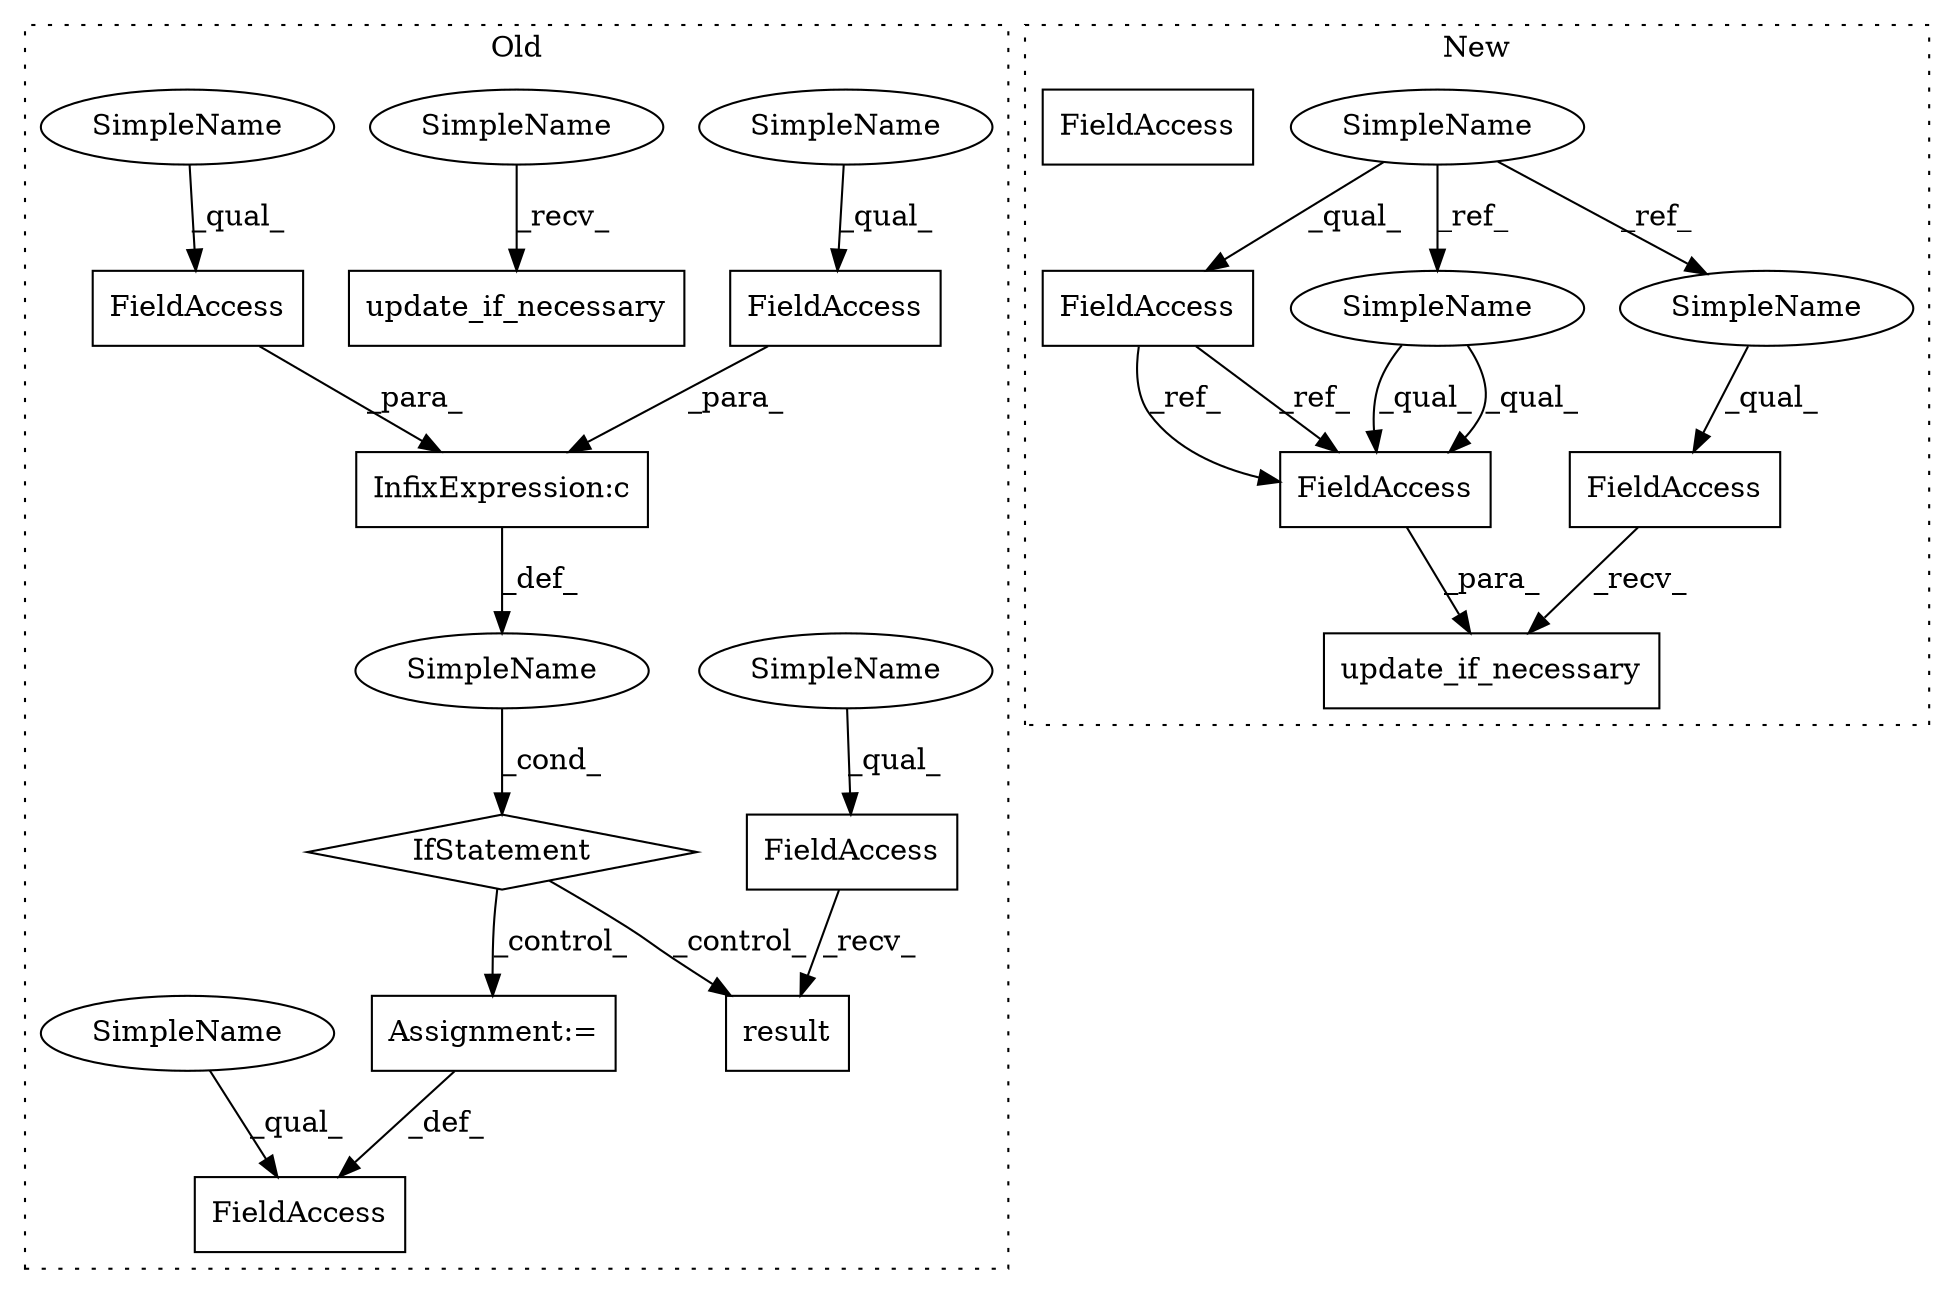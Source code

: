 digraph G {
subgraph cluster0 {
1 [label="IfStatement" a="25" s="7787,7830" l="4,2" shape="diamond"];
3 [label="InfixExpression:c" a="27" s="7808" l="4" shape="box"];
4 [label="SimpleName" a="42" s="" l="" shape="ellipse"];
5 [label="Assignment:=" a="7" s="7893" l="1" shape="box"];
6 [label="FieldAccess" a="22" s="7875" l="18" shape="box"];
7 [label="result" a="32" s="7859" l="8" shape="box"];
10 [label="FieldAccess" a="22" s="7840" l="18" shape="box"];
11 [label="FieldAccess" a="22" s="7791" l="17" shape="box"];
14 [label="FieldAccess" a="22" s="7812" l="18" shape="box"];
15 [label="update_if_necessary" a="32" s="8432" l="21" shape="box"];
18 [label="SimpleName" a="42" s="7840" l="4" shape="ellipse"];
19 [label="SimpleName" a="42" s="7812" l="4" shape="ellipse"];
20 [label="SimpleName" a="42" s="8427" l="4" shape="ellipse"];
21 [label="SimpleName" a="42" s="7791" l="4" shape="ellipse"];
22 [label="SimpleName" a="42" s="7875" l="4" shape="ellipse"];
label = "Old";
style="dotted";
}
subgraph cluster1 {
2 [label="update_if_necessary" a="32" s="8068,8094" l="20,1" shape="box"];
8 [label="FieldAccess" a="22" s="7706" l="6" shape="box"];
9 [label="SimpleName" a="42" s="7390" l="4" shape="ellipse"];
12 [label="FieldAccess" a="22" s="8088" l="6" shape="box"];
13 [label="FieldAccess" a="22" s="8048" l="19" shape="box"];
16 [label="SimpleName" a="42" s="8048" l="4" shape="ellipse"];
17 [label="SimpleName" a="42" s="8088" l="4" shape="ellipse"];
23 [label="FieldAccess" a="22" s="8088" l="6" shape="box"];
label = "New";
style="dotted";
}
1 -> 7 [label="_control_"];
1 -> 5 [label="_control_"];
3 -> 4 [label="_def_"];
4 -> 1 [label="_cond_"];
5 -> 6 [label="_def_"];
8 -> 23 [label="_ref_"];
8 -> 23 [label="_ref_"];
9 -> 16 [label="_ref_"];
9 -> 17 [label="_ref_"];
9 -> 8 [label="_qual_"];
10 -> 7 [label="_recv_"];
11 -> 3 [label="_para_"];
13 -> 2 [label="_recv_"];
14 -> 3 [label="_para_"];
16 -> 13 [label="_qual_"];
17 -> 23 [label="_qual_"];
17 -> 23 [label="_qual_"];
18 -> 10 [label="_qual_"];
19 -> 14 [label="_qual_"];
20 -> 15 [label="_recv_"];
21 -> 11 [label="_qual_"];
22 -> 6 [label="_qual_"];
23 -> 2 [label="_para_"];
}